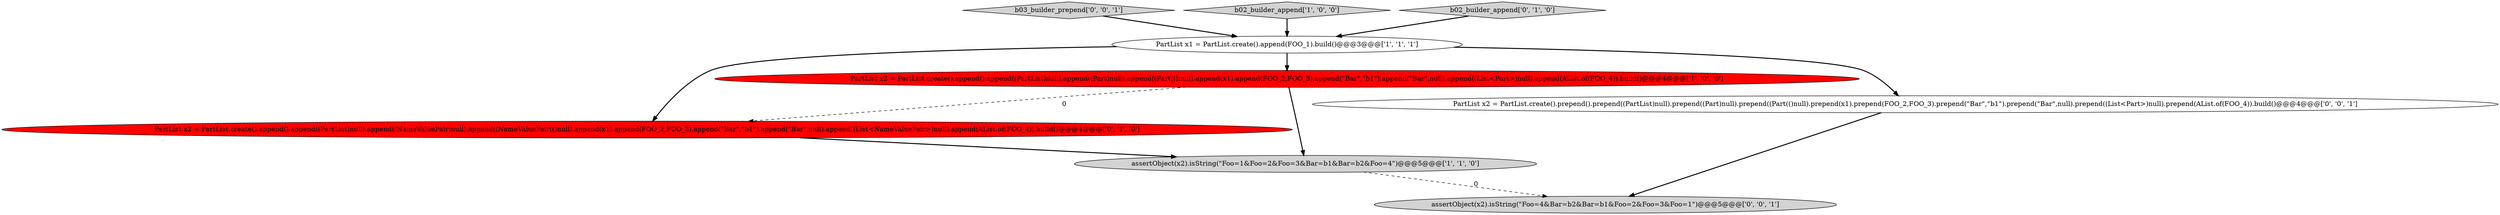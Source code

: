 digraph {
7 [style = filled, label = "b03_builder_prepend['0', '0', '1']", fillcolor = lightgray, shape = diamond image = "AAA0AAABBB3BBB"];
4 [style = filled, label = "PartList x2 = PartList.create().append().append((PartList)null).append((NameValuePair)null).append((NameValuePair(()null).append(x1).append(FOO_2,FOO_3).append(\"Bar\",\"b1\").append(\"Bar\",null).append((List<NameValuePair>)null).append(AList.of(FOO_4)).build()@@@4@@@['0', '1', '0']", fillcolor = red, shape = ellipse image = "AAA1AAABBB2BBB"];
2 [style = filled, label = "PartList x1 = PartList.create().append(FOO_1).build()@@@3@@@['1', '1', '1']", fillcolor = white, shape = ellipse image = "AAA0AAABBB1BBB"];
3 [style = filled, label = "PartList x2 = PartList.create().append().append((PartList)null).append((Part)null).append((Part(()null).append(x1).append(FOO_2,FOO_3).append(\"Bar\",\"b1\").append(\"Bar\",null).append((List<Part>)null).append(AList.of(FOO_4)).build()@@@4@@@['1', '0', '0']", fillcolor = red, shape = ellipse image = "AAA1AAABBB1BBB"];
6 [style = filled, label = "PartList x2 = PartList.create().prepend().prepend((PartList)null).prepend((Part)null).prepend((Part(()null).prepend(x1).prepend(FOO_2,FOO_3).prepend(\"Bar\",\"b1\").prepend(\"Bar\",null).prepend((List<Part>)null).prepend(AList.of(FOO_4)).build()@@@4@@@['0', '0', '1']", fillcolor = white, shape = ellipse image = "AAA0AAABBB3BBB"];
0 [style = filled, label = "b02_builder_append['1', '0', '0']", fillcolor = lightgray, shape = diamond image = "AAA0AAABBB1BBB"];
1 [style = filled, label = "assertObject(x2).isString(\"Foo=1&Foo=2&Foo=3&Bar=b1&Bar=b2&Foo=4\")@@@5@@@['1', '1', '0']", fillcolor = lightgray, shape = ellipse image = "AAA0AAABBB1BBB"];
5 [style = filled, label = "b02_builder_append['0', '1', '0']", fillcolor = lightgray, shape = diamond image = "AAA0AAABBB2BBB"];
8 [style = filled, label = "assertObject(x2).isString(\"Foo=4&Bar=b2&Bar=b1&Foo=2&Foo=3&Foo=1\")@@@5@@@['0', '0', '1']", fillcolor = lightgray, shape = ellipse image = "AAA0AAABBB3BBB"];
6->8 [style = bold, label=""];
1->8 [style = dashed, label="0"];
5->2 [style = bold, label=""];
4->1 [style = bold, label=""];
3->1 [style = bold, label=""];
3->4 [style = dashed, label="0"];
2->4 [style = bold, label=""];
7->2 [style = bold, label=""];
2->6 [style = bold, label=""];
2->3 [style = bold, label=""];
0->2 [style = bold, label=""];
}
